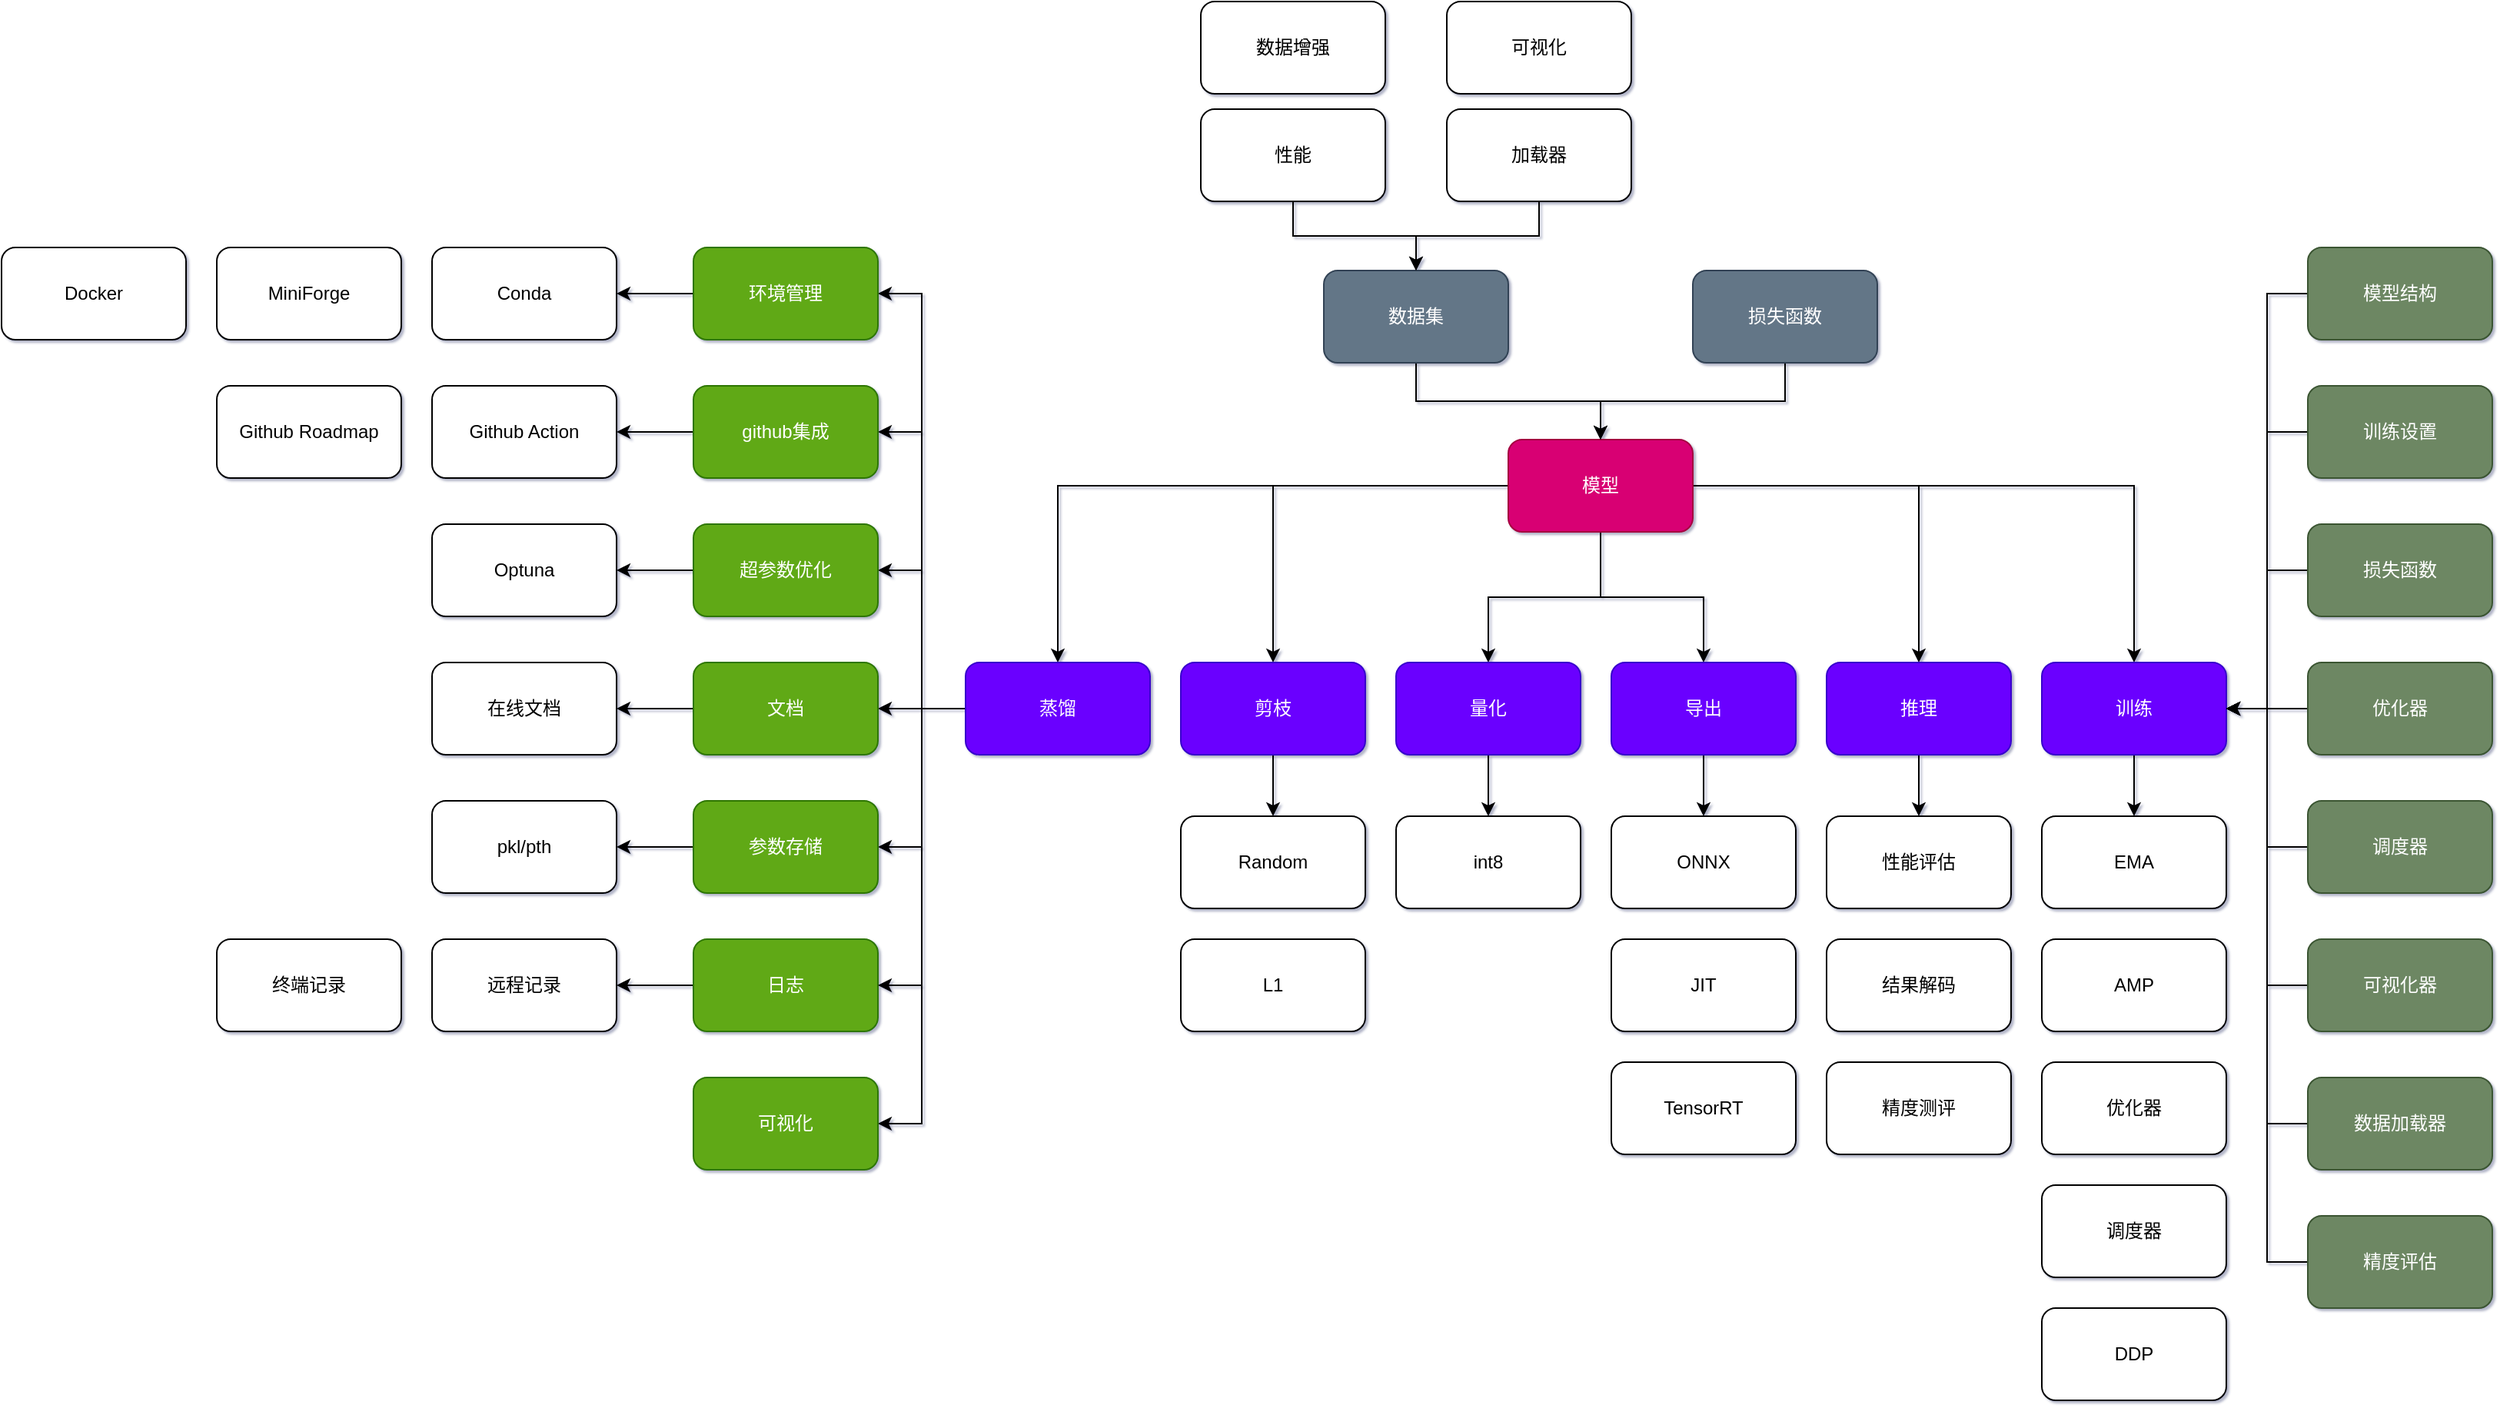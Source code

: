 <mxfile version="24.7.17">
  <diagram name="第 1 页" id="6nbFD1jw_yAH119xqdq_">
    <mxGraphModel dx="3398" dy="1176" grid="1" gridSize="10" guides="1" tooltips="1" connect="1" arrows="1" fold="1" page="1" pageScale="1" pageWidth="827" pageHeight="1169" background="#ffffff" math="1" shadow="1">
      <root>
        <mxCell id="0" />
        <mxCell id="1" parent="0" />
        <mxCell id="yArz_VHWd2ly8KmFvjmq-46" style="edgeStyle=orthogonalEdgeStyle;rounded=0;orthogonalLoop=1;jettySize=auto;html=1;" edge="1" parent="1" source="yArz_VHWd2ly8KmFvjmq-2" target="yArz_VHWd2ly8KmFvjmq-22">
          <mxGeometry relative="1" as="geometry" />
        </mxCell>
        <mxCell id="yArz_VHWd2ly8KmFvjmq-47" style="edgeStyle=orthogonalEdgeStyle;rounded=0;orthogonalLoop=1;jettySize=auto;html=1;" edge="1" parent="1" source="yArz_VHWd2ly8KmFvjmq-2" target="yArz_VHWd2ly8KmFvjmq-21">
          <mxGeometry relative="1" as="geometry" />
        </mxCell>
        <mxCell id="yArz_VHWd2ly8KmFvjmq-48" style="edgeStyle=orthogonalEdgeStyle;rounded=0;orthogonalLoop=1;jettySize=auto;html=1;exitX=0.5;exitY=1;exitDx=0;exitDy=0;" edge="1" parent="1" source="yArz_VHWd2ly8KmFvjmq-2" target="yArz_VHWd2ly8KmFvjmq-20">
          <mxGeometry relative="1" as="geometry" />
        </mxCell>
        <mxCell id="yArz_VHWd2ly8KmFvjmq-49" style="edgeStyle=orthogonalEdgeStyle;rounded=0;orthogonalLoop=1;jettySize=auto;html=1;entryX=0.5;entryY=0;entryDx=0;entryDy=0;" edge="1" parent="1" source="yArz_VHWd2ly8KmFvjmq-2" target="yArz_VHWd2ly8KmFvjmq-19">
          <mxGeometry relative="1" as="geometry" />
        </mxCell>
        <mxCell id="yArz_VHWd2ly8KmFvjmq-50" style="edgeStyle=orthogonalEdgeStyle;rounded=0;orthogonalLoop=1;jettySize=auto;html=1;entryX=0.5;entryY=0;entryDx=0;entryDy=0;" edge="1" parent="1" source="yArz_VHWd2ly8KmFvjmq-2" target="yArz_VHWd2ly8KmFvjmq-12">
          <mxGeometry relative="1" as="geometry" />
        </mxCell>
        <mxCell id="yArz_VHWd2ly8KmFvjmq-51" style="edgeStyle=orthogonalEdgeStyle;rounded=0;orthogonalLoop=1;jettySize=auto;html=1;entryX=0.5;entryY=0;entryDx=0;entryDy=0;" edge="1" parent="1" source="yArz_VHWd2ly8KmFvjmq-2" target="yArz_VHWd2ly8KmFvjmq-15">
          <mxGeometry relative="1" as="geometry" />
        </mxCell>
        <mxCell id="yArz_VHWd2ly8KmFvjmq-2" value="模型" style="rounded=1;whiteSpace=wrap;html=1;fillColor=#d80073;strokeColor=#A50040;fontColor=#ffffff;" vertex="1" parent="1">
          <mxGeometry x="-120" y="555" width="120" height="60" as="geometry" />
        </mxCell>
        <mxCell id="yArz_VHWd2ly8KmFvjmq-4" value="AMP" style="rounded=1;whiteSpace=wrap;html=1;" vertex="1" parent="1">
          <mxGeometry x="227" y="880" width="120" height="60" as="geometry" />
        </mxCell>
        <mxCell id="yArz_VHWd2ly8KmFvjmq-5" value="优化器" style="rounded=1;whiteSpace=wrap;html=1;" vertex="1" parent="1">
          <mxGeometry x="227" y="960" width="120" height="60" as="geometry" />
        </mxCell>
        <mxCell id="yArz_VHWd2ly8KmFvjmq-6" value="调度器" style="rounded=1;whiteSpace=wrap;html=1;" vertex="1" parent="1">
          <mxGeometry x="227" y="1040" width="120" height="60" as="geometry" />
        </mxCell>
        <mxCell id="yArz_VHWd2ly8KmFvjmq-7" value="EMA" style="rounded=1;whiteSpace=wrap;html=1;" vertex="1" parent="1">
          <mxGeometry x="227" y="800" width="120" height="60" as="geometry" />
        </mxCell>
        <mxCell id="yArz_VHWd2ly8KmFvjmq-9" value="DDP" style="rounded=1;whiteSpace=wrap;html=1;" vertex="1" parent="1">
          <mxGeometry x="227" y="1120" width="120" height="60" as="geometry" />
        </mxCell>
        <mxCell id="yArz_VHWd2ly8KmFvjmq-95" value="" style="edgeStyle=orthogonalEdgeStyle;rounded=0;orthogonalLoop=1;jettySize=auto;html=1;" edge="1" parent="1" source="yArz_VHWd2ly8KmFvjmq-11" target="yArz_VHWd2ly8KmFvjmq-14">
          <mxGeometry relative="1" as="geometry" />
        </mxCell>
        <mxCell id="yArz_VHWd2ly8KmFvjmq-11" value="日志" style="rounded=1;whiteSpace=wrap;html=1;fillColor=#60a917;strokeColor=#2D7600;fontColor=#ffffff;" vertex="1" parent="1">
          <mxGeometry x="-650" y="880" width="120" height="60" as="geometry" />
        </mxCell>
        <mxCell id="yArz_VHWd2ly8KmFvjmq-54" style="edgeStyle=orthogonalEdgeStyle;rounded=0;orthogonalLoop=1;jettySize=auto;html=1;" edge="1" parent="1" source="yArz_VHWd2ly8KmFvjmq-12" target="yArz_VHWd2ly8KmFvjmq-17">
          <mxGeometry relative="1" as="geometry" />
        </mxCell>
        <mxCell id="yArz_VHWd2ly8KmFvjmq-12" value="推理" style="rounded=1;whiteSpace=wrap;html=1;fillColor=#6a00ff;strokeColor=#3700CC;fontColor=#ffffff;" vertex="1" parent="1">
          <mxGeometry x="87" y="700" width="120" height="60" as="geometry" />
        </mxCell>
        <mxCell id="yArz_VHWd2ly8KmFvjmq-13" value="终端记录" style="rounded=1;whiteSpace=wrap;html=1;" vertex="1" parent="1">
          <mxGeometry x="-960" y="880" width="120" height="60" as="geometry" />
        </mxCell>
        <mxCell id="yArz_VHWd2ly8KmFvjmq-14" value="远程记录" style="rounded=1;whiteSpace=wrap;html=1;" vertex="1" parent="1">
          <mxGeometry x="-820" y="880" width="120" height="60" as="geometry" />
        </mxCell>
        <mxCell id="yArz_VHWd2ly8KmFvjmq-68" value="" style="edgeStyle=orthogonalEdgeStyle;rounded=0;orthogonalLoop=1;jettySize=auto;html=1;" edge="1" parent="1" source="yArz_VHWd2ly8KmFvjmq-15" target="yArz_VHWd2ly8KmFvjmq-7">
          <mxGeometry relative="1" as="geometry" />
        </mxCell>
        <mxCell id="yArz_VHWd2ly8KmFvjmq-15" value="训练" style="rounded=1;whiteSpace=wrap;html=1;fillColor=#6a00ff;strokeColor=#3700CC;fontColor=#ffffff;" vertex="1" parent="1">
          <mxGeometry x="227" y="700" width="120" height="60" as="geometry" />
        </mxCell>
        <mxCell id="yArz_VHWd2ly8KmFvjmq-17" value="性能评估" style="rounded=1;whiteSpace=wrap;html=1;" vertex="1" parent="1">
          <mxGeometry x="87" y="800" width="120" height="60" as="geometry" />
        </mxCell>
        <mxCell id="yArz_VHWd2ly8KmFvjmq-70" value="" style="edgeStyle=orthogonalEdgeStyle;rounded=0;orthogonalLoop=1;jettySize=auto;html=1;" edge="1" parent="1" source="yArz_VHWd2ly8KmFvjmq-19" target="yArz_VHWd2ly8KmFvjmq-69">
          <mxGeometry relative="1" as="geometry" />
        </mxCell>
        <mxCell id="yArz_VHWd2ly8KmFvjmq-19" value="导出" style="rounded=1;whiteSpace=wrap;html=1;fillColor=#6a00ff;strokeColor=#3700CC;fontColor=#ffffff;" vertex="1" parent="1">
          <mxGeometry x="-53" y="700" width="120" height="60" as="geometry" />
        </mxCell>
        <mxCell id="yArz_VHWd2ly8KmFvjmq-75" value="" style="edgeStyle=orthogonalEdgeStyle;rounded=0;orthogonalLoop=1;jettySize=auto;html=1;" edge="1" parent="1" source="yArz_VHWd2ly8KmFvjmq-20" target="yArz_VHWd2ly8KmFvjmq-73">
          <mxGeometry relative="1" as="geometry" />
        </mxCell>
        <mxCell id="yArz_VHWd2ly8KmFvjmq-20" value="量化" style="rounded=1;whiteSpace=wrap;html=1;fillColor=#6a00ff;strokeColor=#3700CC;fontColor=#ffffff;" vertex="1" parent="1">
          <mxGeometry x="-193" y="700" width="120" height="60" as="geometry" />
        </mxCell>
        <mxCell id="yArz_VHWd2ly8KmFvjmq-106" value="" style="edgeStyle=orthogonalEdgeStyle;rounded=0;orthogonalLoop=1;jettySize=auto;html=1;" edge="1" parent="1" source="yArz_VHWd2ly8KmFvjmq-21" target="yArz_VHWd2ly8KmFvjmq-104">
          <mxGeometry relative="1" as="geometry" />
        </mxCell>
        <mxCell id="yArz_VHWd2ly8KmFvjmq-21" value="剪枝" style="rounded=1;whiteSpace=wrap;html=1;fillColor=#6a00ff;strokeColor=#3700CC;fontColor=#ffffff;" vertex="1" parent="1">
          <mxGeometry x="-333" y="700" width="120" height="60" as="geometry" />
        </mxCell>
        <mxCell id="yArz_VHWd2ly8KmFvjmq-86" value="" style="edgeStyle=orthogonalEdgeStyle;rounded=0;orthogonalLoop=1;jettySize=auto;html=1;" edge="1" parent="1" source="yArz_VHWd2ly8KmFvjmq-22" target="yArz_VHWd2ly8KmFvjmq-31">
          <mxGeometry relative="1" as="geometry" />
        </mxCell>
        <mxCell id="yArz_VHWd2ly8KmFvjmq-87" style="edgeStyle=orthogonalEdgeStyle;rounded=0;orthogonalLoop=1;jettySize=auto;html=1;entryX=1;entryY=0.5;entryDx=0;entryDy=0;" edge="1" parent="1" source="yArz_VHWd2ly8KmFvjmq-22" target="yArz_VHWd2ly8KmFvjmq-34">
          <mxGeometry relative="1" as="geometry" />
        </mxCell>
        <mxCell id="yArz_VHWd2ly8KmFvjmq-88" style="edgeStyle=orthogonalEdgeStyle;rounded=0;orthogonalLoop=1;jettySize=auto;html=1;entryX=1;entryY=0.5;entryDx=0;entryDy=0;" edge="1" parent="1" source="yArz_VHWd2ly8KmFvjmq-22" target="yArz_VHWd2ly8KmFvjmq-36">
          <mxGeometry relative="1" as="geometry" />
        </mxCell>
        <mxCell id="yArz_VHWd2ly8KmFvjmq-90" style="edgeStyle=orthogonalEdgeStyle;rounded=0;orthogonalLoop=1;jettySize=auto;html=1;entryX=1;entryY=0.5;entryDx=0;entryDy=0;" edge="1" parent="1" source="yArz_VHWd2ly8KmFvjmq-22" target="yArz_VHWd2ly8KmFvjmq-40">
          <mxGeometry relative="1" as="geometry" />
        </mxCell>
        <mxCell id="yArz_VHWd2ly8KmFvjmq-91" style="edgeStyle=orthogonalEdgeStyle;rounded=0;orthogonalLoop=1;jettySize=auto;html=1;entryX=1;entryY=0.5;entryDx=0;entryDy=0;" edge="1" parent="1" source="yArz_VHWd2ly8KmFvjmq-22" target="yArz_VHWd2ly8KmFvjmq-27">
          <mxGeometry relative="1" as="geometry" />
        </mxCell>
        <mxCell id="yArz_VHWd2ly8KmFvjmq-92" style="edgeStyle=orthogonalEdgeStyle;rounded=0;orthogonalLoop=1;jettySize=auto;html=1;entryX=1;entryY=0.5;entryDx=0;entryDy=0;" edge="1" parent="1" source="yArz_VHWd2ly8KmFvjmq-22" target="yArz_VHWd2ly8KmFvjmq-11">
          <mxGeometry relative="1" as="geometry" />
        </mxCell>
        <mxCell id="yArz_VHWd2ly8KmFvjmq-93" style="edgeStyle=orthogonalEdgeStyle;rounded=0;orthogonalLoop=1;jettySize=auto;html=1;entryX=1;entryY=0.5;entryDx=0;entryDy=0;" edge="1" parent="1" source="yArz_VHWd2ly8KmFvjmq-22" target="yArz_VHWd2ly8KmFvjmq-52">
          <mxGeometry relative="1" as="geometry" />
        </mxCell>
        <mxCell id="yArz_VHWd2ly8KmFvjmq-22" value="蒸馏" style="rounded=1;whiteSpace=wrap;html=1;fillColor=#6a00ff;strokeColor=#3700CC;fontColor=#ffffff;" vertex="1" parent="1">
          <mxGeometry x="-473" y="700" width="120" height="60" as="geometry" />
        </mxCell>
        <mxCell id="yArz_VHWd2ly8KmFvjmq-64" style="edgeStyle=orthogonalEdgeStyle;rounded=0;orthogonalLoop=1;jettySize=auto;html=1;entryX=0.5;entryY=0;entryDx=0;entryDy=0;" edge="1" parent="1" source="yArz_VHWd2ly8KmFvjmq-23" target="yArz_VHWd2ly8KmFvjmq-2">
          <mxGeometry relative="1" as="geometry" />
        </mxCell>
        <mxCell id="yArz_VHWd2ly8KmFvjmq-23" value="数据集" style="rounded=1;whiteSpace=wrap;html=1;fillColor=#647687;strokeColor=#314354;fontColor=#ffffff;" vertex="1" parent="1">
          <mxGeometry x="-240" y="445" width="120" height="60" as="geometry" />
        </mxCell>
        <mxCell id="yArz_VHWd2ly8KmFvjmq-60" style="edgeStyle=orthogonalEdgeStyle;rounded=0;orthogonalLoop=1;jettySize=auto;html=1;entryX=0.5;entryY=0;entryDx=0;entryDy=0;" edge="1" parent="1" source="yArz_VHWd2ly8KmFvjmq-25" target="yArz_VHWd2ly8KmFvjmq-23">
          <mxGeometry relative="1" as="geometry" />
        </mxCell>
        <mxCell id="yArz_VHWd2ly8KmFvjmq-25" value="加载器" style="rounded=1;whiteSpace=wrap;html=1;" vertex="1" parent="1">
          <mxGeometry x="-160" y="340" width="120" height="60" as="geometry" />
        </mxCell>
        <mxCell id="yArz_VHWd2ly8KmFvjmq-26" value="数据增强" style="rounded=1;whiteSpace=wrap;html=1;" vertex="1" parent="1">
          <mxGeometry x="-320" y="270" width="120" height="60" as="geometry" />
        </mxCell>
        <mxCell id="yArz_VHWd2ly8KmFvjmq-96" value="" style="edgeStyle=orthogonalEdgeStyle;rounded=0;orthogonalLoop=1;jettySize=auto;html=1;" edge="1" parent="1" source="yArz_VHWd2ly8KmFvjmq-27" target="yArz_VHWd2ly8KmFvjmq-32">
          <mxGeometry relative="1" as="geometry" />
        </mxCell>
        <mxCell id="yArz_VHWd2ly8KmFvjmq-27" value="参数存储" style="rounded=1;whiteSpace=wrap;html=1;fillColor=#60a917;strokeColor=#2D7600;fontColor=#ffffff;" vertex="1" parent="1">
          <mxGeometry x="-650" y="790" width="120" height="60" as="geometry" />
        </mxCell>
        <mxCell id="yArz_VHWd2ly8KmFvjmq-65" style="edgeStyle=orthogonalEdgeStyle;rounded=0;orthogonalLoop=1;jettySize=auto;html=1;entryX=0.5;entryY=0;entryDx=0;entryDy=0;" edge="1" parent="1" source="yArz_VHWd2ly8KmFvjmq-28" target="yArz_VHWd2ly8KmFvjmq-2">
          <mxGeometry relative="1" as="geometry" />
        </mxCell>
        <mxCell id="yArz_VHWd2ly8KmFvjmq-28" value="损失函数" style="rounded=1;whiteSpace=wrap;html=1;fillColor=#647687;strokeColor=#314354;fontColor=#ffffff;" vertex="1" parent="1">
          <mxGeometry y="445" width="120" height="60" as="geometry" />
        </mxCell>
        <mxCell id="yArz_VHWd2ly8KmFvjmq-29" value="可视化" style="rounded=1;whiteSpace=wrap;html=1;" vertex="1" parent="1">
          <mxGeometry x="-160" y="270" width="120" height="60" as="geometry" />
        </mxCell>
        <mxCell id="yArz_VHWd2ly8KmFvjmq-59" style="edgeStyle=orthogonalEdgeStyle;rounded=0;orthogonalLoop=1;jettySize=auto;html=1;" edge="1" parent="1" source="yArz_VHWd2ly8KmFvjmq-30" target="yArz_VHWd2ly8KmFvjmq-23">
          <mxGeometry relative="1" as="geometry" />
        </mxCell>
        <mxCell id="yArz_VHWd2ly8KmFvjmq-30" value="性能" style="rounded=1;whiteSpace=wrap;html=1;" vertex="1" parent="1">
          <mxGeometry x="-320" y="340" width="120" height="60" as="geometry" />
        </mxCell>
        <mxCell id="yArz_VHWd2ly8KmFvjmq-97" value="" style="edgeStyle=orthogonalEdgeStyle;rounded=0;orthogonalLoop=1;jettySize=auto;html=1;" edge="1" parent="1" source="yArz_VHWd2ly8KmFvjmq-31" target="yArz_VHWd2ly8KmFvjmq-33">
          <mxGeometry relative="1" as="geometry" />
        </mxCell>
        <mxCell id="yArz_VHWd2ly8KmFvjmq-31" value="文档" style="rounded=1;whiteSpace=wrap;html=1;fillColor=#60a917;strokeColor=#2D7600;fontColor=#ffffff;" vertex="1" parent="1">
          <mxGeometry x="-650" y="700" width="120" height="60" as="geometry" />
        </mxCell>
        <mxCell id="yArz_VHWd2ly8KmFvjmq-32" value="pkl/pth" style="rounded=1;whiteSpace=wrap;html=1;" vertex="1" parent="1">
          <mxGeometry x="-820" y="790" width="120" height="60" as="geometry" />
        </mxCell>
        <mxCell id="yArz_VHWd2ly8KmFvjmq-33" value="在线文档" style="rounded=1;whiteSpace=wrap;html=1;" vertex="1" parent="1">
          <mxGeometry x="-820" y="700" width="120" height="60" as="geometry" />
        </mxCell>
        <mxCell id="yArz_VHWd2ly8KmFvjmq-100" value="" style="edgeStyle=orthogonalEdgeStyle;rounded=0;orthogonalLoop=1;jettySize=auto;html=1;" edge="1" parent="1" source="yArz_VHWd2ly8KmFvjmq-34" target="yArz_VHWd2ly8KmFvjmq-35">
          <mxGeometry relative="1" as="geometry" />
        </mxCell>
        <mxCell id="yArz_VHWd2ly8KmFvjmq-34" value="超参数优化" style="rounded=1;whiteSpace=wrap;html=1;fillColor=#60a917;strokeColor=#2D7600;fontColor=#ffffff;" vertex="1" parent="1">
          <mxGeometry x="-650" y="610" width="120" height="60" as="geometry" />
        </mxCell>
        <mxCell id="yArz_VHWd2ly8KmFvjmq-35" value="Optuna" style="rounded=1;whiteSpace=wrap;html=1;" vertex="1" parent="1">
          <mxGeometry x="-820" y="610" width="120" height="60" as="geometry" />
        </mxCell>
        <mxCell id="yArz_VHWd2ly8KmFvjmq-101" value="" style="edgeStyle=orthogonalEdgeStyle;rounded=0;orthogonalLoop=1;jettySize=auto;html=1;" edge="1" parent="1" source="yArz_VHWd2ly8KmFvjmq-36" target="yArz_VHWd2ly8KmFvjmq-37">
          <mxGeometry relative="1" as="geometry" />
        </mxCell>
        <mxCell id="yArz_VHWd2ly8KmFvjmq-36" value="github集成" style="rounded=1;whiteSpace=wrap;html=1;fillColor=#60a917;strokeColor=#2D7600;fontColor=#ffffff;" vertex="1" parent="1">
          <mxGeometry x="-650" y="520" width="120" height="60" as="geometry" />
        </mxCell>
        <mxCell id="yArz_VHWd2ly8KmFvjmq-37" value="Github Action" style="rounded=1;whiteSpace=wrap;html=1;" vertex="1" parent="1">
          <mxGeometry x="-820" y="520" width="120" height="60" as="geometry" />
        </mxCell>
        <mxCell id="yArz_VHWd2ly8KmFvjmq-39" value="Github Roadmap" style="rounded=1;whiteSpace=wrap;html=1;" vertex="1" parent="1">
          <mxGeometry x="-960" y="520" width="120" height="60" as="geometry" />
        </mxCell>
        <mxCell id="yArz_VHWd2ly8KmFvjmq-103" value="" style="edgeStyle=orthogonalEdgeStyle;rounded=0;orthogonalLoop=1;jettySize=auto;html=1;" edge="1" parent="1" source="yArz_VHWd2ly8KmFvjmq-40" target="yArz_VHWd2ly8KmFvjmq-41">
          <mxGeometry relative="1" as="geometry" />
        </mxCell>
        <mxCell id="yArz_VHWd2ly8KmFvjmq-40" value="环境管理" style="rounded=1;whiteSpace=wrap;html=1;fillColor=#60a917;strokeColor=#2D7600;fontColor=#ffffff;" vertex="1" parent="1">
          <mxGeometry x="-650" y="430" width="120" height="60" as="geometry" />
        </mxCell>
        <mxCell id="yArz_VHWd2ly8KmFvjmq-41" value="Conda" style="rounded=1;whiteSpace=wrap;html=1;" vertex="1" parent="1">
          <mxGeometry x="-820" y="430" width="120" height="60" as="geometry" />
        </mxCell>
        <mxCell id="yArz_VHWd2ly8KmFvjmq-42" value="Docker" style="rounded=1;whiteSpace=wrap;html=1;" vertex="1" parent="1">
          <mxGeometry x="-1100" y="430" width="120" height="60" as="geometry" />
        </mxCell>
        <mxCell id="yArz_VHWd2ly8KmFvjmq-43" value="MiniForge" style="rounded=1;whiteSpace=wrap;html=1;" vertex="1" parent="1">
          <mxGeometry x="-960" y="430" width="120" height="60" as="geometry" />
        </mxCell>
        <mxCell id="yArz_VHWd2ly8KmFvjmq-52" value="可视化" style="rounded=1;whiteSpace=wrap;html=1;fillColor=#60a917;strokeColor=#2D7600;fontColor=#ffffff;" vertex="1" parent="1">
          <mxGeometry x="-650" y="970" width="120" height="60" as="geometry" />
        </mxCell>
        <mxCell id="yArz_VHWd2ly8KmFvjmq-69" value="ONNX" style="rounded=1;whiteSpace=wrap;html=1;" vertex="1" parent="1">
          <mxGeometry x="-53" y="800" width="120" height="60" as="geometry" />
        </mxCell>
        <mxCell id="yArz_VHWd2ly8KmFvjmq-71" value="JIT" style="rounded=1;whiteSpace=wrap;html=1;" vertex="1" parent="1">
          <mxGeometry x="-53" y="880" width="120" height="60" as="geometry" />
        </mxCell>
        <mxCell id="yArz_VHWd2ly8KmFvjmq-72" value="TensorRT" style="rounded=1;whiteSpace=wrap;html=1;" vertex="1" parent="1">
          <mxGeometry x="-53" y="960" width="120" height="60" as="geometry" />
        </mxCell>
        <mxCell id="yArz_VHWd2ly8KmFvjmq-73" value="int8" style="rounded=1;whiteSpace=wrap;html=1;" vertex="1" parent="1">
          <mxGeometry x="-193" y="800" width="120" height="60" as="geometry" />
        </mxCell>
        <mxCell id="yArz_VHWd2ly8KmFvjmq-76" value="结果解码" style="rounded=1;whiteSpace=wrap;html=1;" vertex="1" parent="1">
          <mxGeometry x="87" y="880" width="120" height="60" as="geometry" />
        </mxCell>
        <mxCell id="yArz_VHWd2ly8KmFvjmq-77" value="精度测评" style="rounded=1;whiteSpace=wrap;html=1;" vertex="1" parent="1">
          <mxGeometry x="87" y="960" width="120" height="60" as="geometry" />
        </mxCell>
        <mxCell id="yArz_VHWd2ly8KmFvjmq-104" value="Random" style="rounded=1;whiteSpace=wrap;html=1;" vertex="1" parent="1">
          <mxGeometry x="-333" y="800" width="120" height="60" as="geometry" />
        </mxCell>
        <mxCell id="yArz_VHWd2ly8KmFvjmq-105" value="L1" style="rounded=1;whiteSpace=wrap;html=1;" vertex="1" parent="1">
          <mxGeometry x="-333" y="880" width="120" height="60" as="geometry" />
        </mxCell>
        <mxCell id="yArz_VHWd2ly8KmFvjmq-123" style="edgeStyle=orthogonalEdgeStyle;rounded=0;orthogonalLoop=1;jettySize=auto;html=1;entryX=1;entryY=0.5;entryDx=0;entryDy=0;" edge="1" parent="1" source="yArz_VHWd2ly8KmFvjmq-107" target="yArz_VHWd2ly8KmFvjmq-15">
          <mxGeometry relative="1" as="geometry" />
        </mxCell>
        <mxCell id="yArz_VHWd2ly8KmFvjmq-107" value="模型结构" style="rounded=1;whiteSpace=wrap;html=1;fillColor=#6d8764;strokeColor=#3A5431;fontColor=#ffffff;" vertex="1" parent="1">
          <mxGeometry x="400" y="430" width="120" height="60" as="geometry" />
        </mxCell>
        <mxCell id="yArz_VHWd2ly8KmFvjmq-122" style="edgeStyle=orthogonalEdgeStyle;rounded=0;orthogonalLoop=1;jettySize=auto;html=1;entryX=1;entryY=0.5;entryDx=0;entryDy=0;" edge="1" parent="1" source="yArz_VHWd2ly8KmFvjmq-108" target="yArz_VHWd2ly8KmFvjmq-15">
          <mxGeometry relative="1" as="geometry" />
        </mxCell>
        <mxCell id="yArz_VHWd2ly8KmFvjmq-108" value="训练设置" style="rounded=1;whiteSpace=wrap;html=1;fillColor=#6d8764;strokeColor=#3A5431;fontColor=#ffffff;" vertex="1" parent="1">
          <mxGeometry x="400" y="520" width="120" height="60" as="geometry" />
        </mxCell>
        <mxCell id="yArz_VHWd2ly8KmFvjmq-121" style="edgeStyle=orthogonalEdgeStyle;rounded=0;orthogonalLoop=1;jettySize=auto;html=1;entryX=1;entryY=0.5;entryDx=0;entryDy=0;" edge="1" parent="1" source="yArz_VHWd2ly8KmFvjmq-109" target="yArz_VHWd2ly8KmFvjmq-15">
          <mxGeometry relative="1" as="geometry" />
        </mxCell>
        <mxCell id="yArz_VHWd2ly8KmFvjmq-109" value="损失函数" style="rounded=1;whiteSpace=wrap;html=1;fillColor=#6d8764;strokeColor=#3A5431;fontColor=#ffffff;" vertex="1" parent="1">
          <mxGeometry x="400" y="610" width="120" height="60" as="geometry" />
        </mxCell>
        <mxCell id="yArz_VHWd2ly8KmFvjmq-117" value="" style="edgeStyle=orthogonalEdgeStyle;rounded=0;orthogonalLoop=1;jettySize=auto;html=1;" edge="1" parent="1" source="yArz_VHWd2ly8KmFvjmq-110" target="yArz_VHWd2ly8KmFvjmq-15">
          <mxGeometry relative="1" as="geometry" />
        </mxCell>
        <mxCell id="yArz_VHWd2ly8KmFvjmq-110" value="优化器" style="rounded=1;whiteSpace=wrap;html=1;fillColor=#6d8764;strokeColor=#3A5431;fontColor=#ffffff;" vertex="1" parent="1">
          <mxGeometry x="400" y="700" width="120" height="60" as="geometry" />
        </mxCell>
        <mxCell id="yArz_VHWd2ly8KmFvjmq-124" style="edgeStyle=orthogonalEdgeStyle;rounded=0;orthogonalLoop=1;jettySize=auto;html=1;entryX=1;entryY=0.5;entryDx=0;entryDy=0;" edge="1" parent="1" source="yArz_VHWd2ly8KmFvjmq-111" target="yArz_VHWd2ly8KmFvjmq-15">
          <mxGeometry relative="1" as="geometry" />
        </mxCell>
        <mxCell id="yArz_VHWd2ly8KmFvjmq-111" value="调度器" style="rounded=1;whiteSpace=wrap;html=1;fillColor=#6d8764;strokeColor=#3A5431;fontColor=#ffffff;" vertex="1" parent="1">
          <mxGeometry x="400" y="790" width="120" height="60" as="geometry" />
        </mxCell>
        <mxCell id="yArz_VHWd2ly8KmFvjmq-125" style="edgeStyle=orthogonalEdgeStyle;rounded=0;orthogonalLoop=1;jettySize=auto;html=1;entryX=1;entryY=0.5;entryDx=0;entryDy=0;" edge="1" parent="1" source="yArz_VHWd2ly8KmFvjmq-112" target="yArz_VHWd2ly8KmFvjmq-15">
          <mxGeometry relative="1" as="geometry" />
        </mxCell>
        <mxCell id="yArz_VHWd2ly8KmFvjmq-112" value="可视化器" style="rounded=1;whiteSpace=wrap;html=1;fillColor=#6d8764;strokeColor=#3A5431;fontColor=#ffffff;" vertex="1" parent="1">
          <mxGeometry x="400" y="880" width="120" height="60" as="geometry" />
        </mxCell>
        <mxCell id="yArz_VHWd2ly8KmFvjmq-126" style="edgeStyle=orthogonalEdgeStyle;rounded=0;orthogonalLoop=1;jettySize=auto;html=1;entryX=1;entryY=0.5;entryDx=0;entryDy=0;" edge="1" parent="1" source="yArz_VHWd2ly8KmFvjmq-113" target="yArz_VHWd2ly8KmFvjmq-15">
          <mxGeometry relative="1" as="geometry" />
        </mxCell>
        <mxCell id="yArz_VHWd2ly8KmFvjmq-113" value="数据加载器" style="rounded=1;whiteSpace=wrap;html=1;fillColor=#6d8764;strokeColor=#3A5431;fontColor=#ffffff;" vertex="1" parent="1">
          <mxGeometry x="400" y="970" width="120" height="60" as="geometry" />
        </mxCell>
        <mxCell id="yArz_VHWd2ly8KmFvjmq-127" style="edgeStyle=orthogonalEdgeStyle;rounded=0;orthogonalLoop=1;jettySize=auto;html=1;entryX=1;entryY=0.5;entryDx=0;entryDy=0;" edge="1" parent="1" source="yArz_VHWd2ly8KmFvjmq-114" target="yArz_VHWd2ly8KmFvjmq-15">
          <mxGeometry relative="1" as="geometry" />
        </mxCell>
        <mxCell id="yArz_VHWd2ly8KmFvjmq-114" value="精度评估" style="rounded=1;whiteSpace=wrap;html=1;fillColor=#6d8764;strokeColor=#3A5431;fontColor=#ffffff;" vertex="1" parent="1">
          <mxGeometry x="400" y="1060" width="120" height="60" as="geometry" />
        </mxCell>
      </root>
    </mxGraphModel>
  </diagram>
</mxfile>
